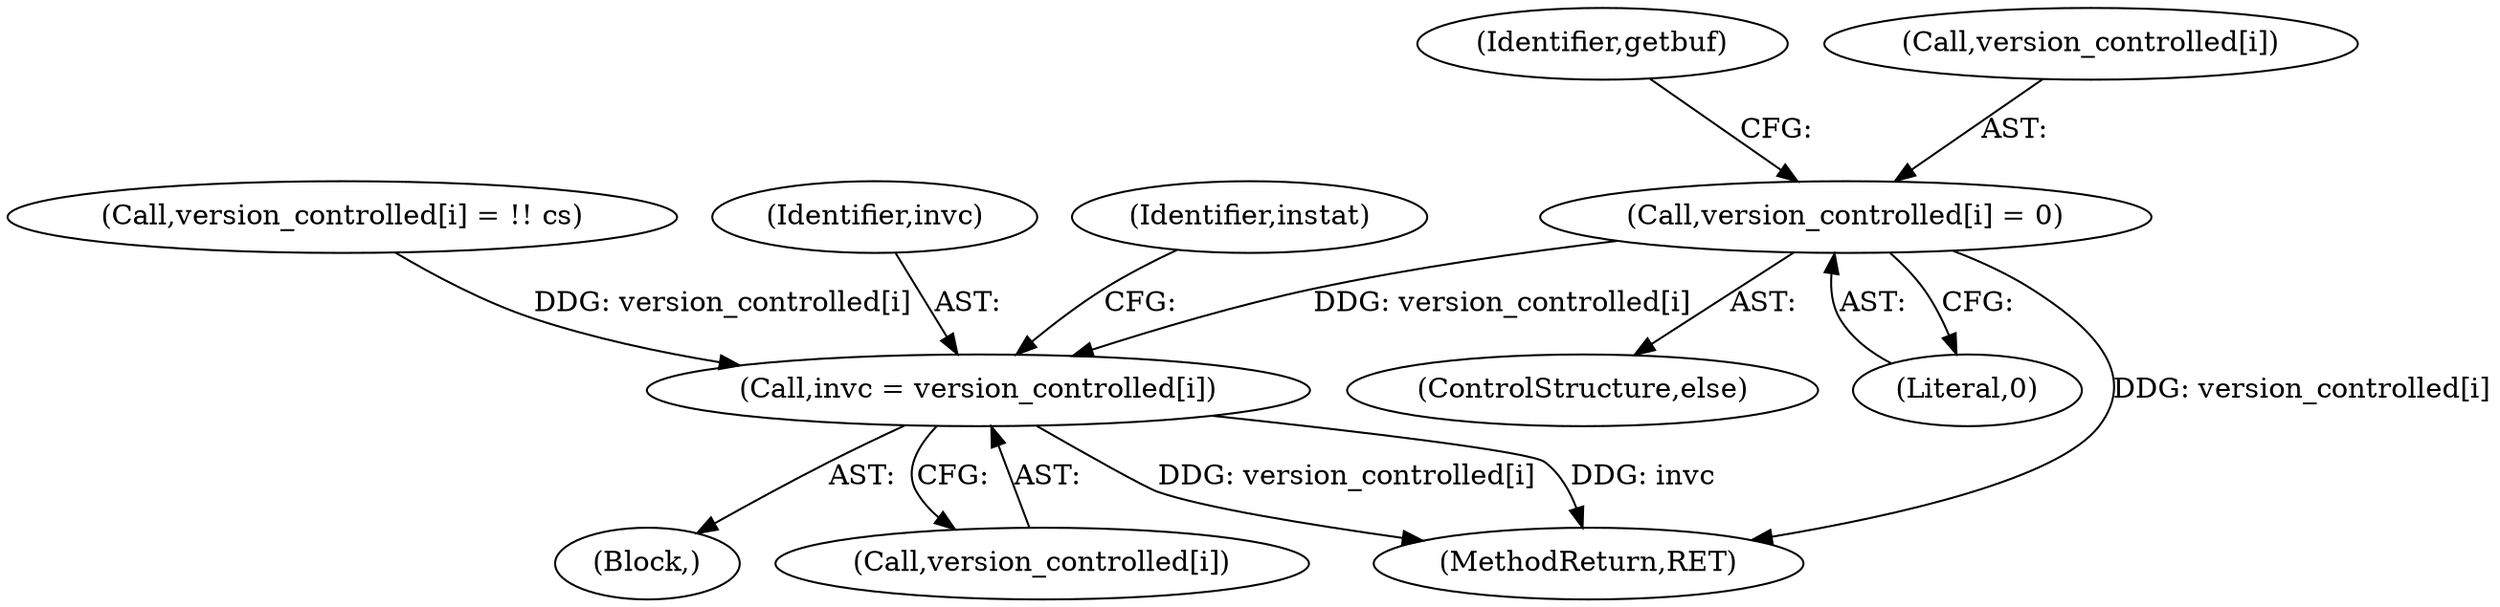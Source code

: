 digraph "0_savannah_f290f48a621867084884bfff87f8093c15195e6a@array" {
"1001917" [label="(Call,version_controlled[i] = 0)"];
"1002152" [label="(Call,invc = version_controlled[i])"];
"1002164" [label="(MethodReturn,RET)"];
"1001917" [label="(Call,version_controlled[i] = 0)"];
"1002140" [label="(Block,)"];
"1001888" [label="(Call,version_controlled[i] = !! cs)"];
"1001921" [label="(Literal,0)"];
"1002153" [label="(Identifier,invc)"];
"1001923" [label="(Identifier,getbuf)"];
"1002154" [label="(Call,version_controlled[i])"];
"1002158" [label="(Identifier,instat)"];
"1001916" [label="(ControlStructure,else)"];
"1002152" [label="(Call,invc = version_controlled[i])"];
"1001918" [label="(Call,version_controlled[i])"];
"1001917" -> "1001916"  [label="AST: "];
"1001917" -> "1001921"  [label="CFG: "];
"1001918" -> "1001917"  [label="AST: "];
"1001921" -> "1001917"  [label="AST: "];
"1001923" -> "1001917"  [label="CFG: "];
"1001917" -> "1002164"  [label="DDG: version_controlled[i]"];
"1001917" -> "1002152"  [label="DDG: version_controlled[i]"];
"1002152" -> "1002140"  [label="AST: "];
"1002152" -> "1002154"  [label="CFG: "];
"1002153" -> "1002152"  [label="AST: "];
"1002154" -> "1002152"  [label="AST: "];
"1002158" -> "1002152"  [label="CFG: "];
"1002152" -> "1002164"  [label="DDG: invc"];
"1002152" -> "1002164"  [label="DDG: version_controlled[i]"];
"1001888" -> "1002152"  [label="DDG: version_controlled[i]"];
}
